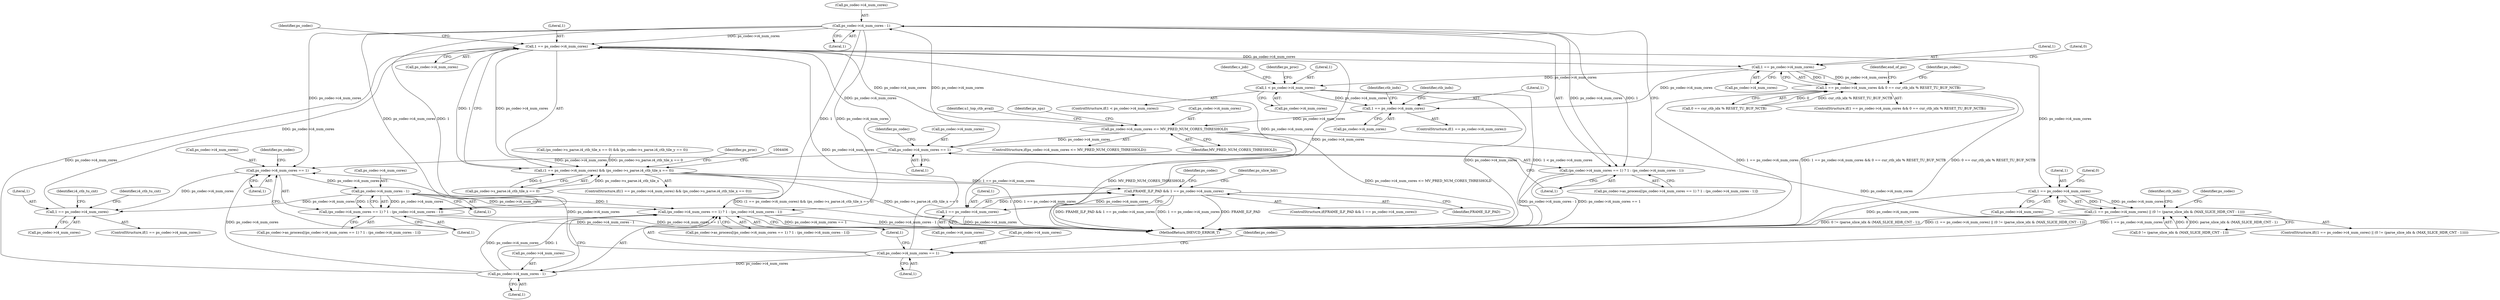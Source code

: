 digraph "0_Android_2b9fb0c2074d370a254b35e2489de2d94943578d@pointer" {
"1003140" [label="(Call,ps_codec->i4_num_cores - 1)"];
"1003134" [label="(Call,ps_codec->i4_num_cores == 1)"];
"1002592" [label="(Call,ps_codec->i4_num_cores <= MV_PRED_NUM_CORES_THRESHOLD)"];
"1002296" [label="(Call,1 == ps_codec->i4_num_cores)"];
"1001356" [label="(Call,1 < ps_codec->i4_num_cores)"];
"1001050" [label="(Call,1 == ps_codec->i4_num_cores)"];
"1004369" [label="(Call,1 == ps_codec->i4_num_cores)"];
"1003525" [label="(Call,1 == ps_codec->i4_num_cores)"];
"1003486" [label="(Call,ps_codec->i4_num_cores - 1)"];
"1003480" [label="(Call,ps_codec->i4_num_cores == 1)"];
"1003140" [label="(Call,ps_codec->i4_num_cores - 1)"];
"1002879" [label="(Call,ps_codec->i4_num_cores == 1)"];
"1002885" [label="(Call,ps_codec->i4_num_cores - 1)"];
"1002878" [label="(Call,(ps_codec->i4_num_cores == 1) ? 1 : (ps_codec->i4_num_cores - 1))"];
"1003133" [label="(Call,(ps_codec->i4_num_cores == 1) ? 1 : (ps_codec->i4_num_cores - 1))"];
"1003479" [label="(Call,(ps_codec->i4_num_cores == 1) ? 1 : (ps_codec->i4_num_cores - 1))"];
"1001049" [label="(Call,1 == ps_codec->i4_num_cores && 0 == cur_ctb_idx % RESET_TU_BUF_NCTB)"];
"1004368" [label="(Call,(1 == ps_codec->i4_num_cores) && (ps_codec->s_parse.i4_ctb_tile_x == 0))"];
"1004546" [label="(Call,FRAME_ILF_PAD && 1 == ps_codec->i4_num_cores)"];
"1004475" [label="(Call,1 == ps_codec->i4_num_cores)"];
"1004474" [label="(Call,(1 == ps_codec->i4_num_cores) || (0 != (parse_slice_idx & (MAX_SLICE_HDR_CNT - 1))))"];
"1004548" [label="(Call,1 == ps_codec->i4_num_cores)"];
"1003141" [label="(Call,ps_codec->i4_num_cores)"];
"1004374" [label="(Call,ps_codec->s_parse.i4_ctb_tile_x == 0)"];
"1002874" [label="(Call,ps_codec->as_process[(ps_codec->i4_num_cores == 1) ? 1 : (ps_codec->i4_num_cores - 1)])"];
"1000914" [label="(Call,(ps_codec->s_parse.i4_ctb_tile_x == 0) && (ps_codec->s_parse.i4_ctb_tile_y == 0))"];
"1002591" [label="(ControlStructure,if(ps_codec->i4_num_cores <= MV_PRED_NUM_CORES_THRESHOLD))"];
"1001049" [label="(Call,1 == ps_codec->i4_num_cores && 0 == cur_ctb_idx % RESET_TU_BUF_NCTB)"];
"1003490" [label="(Literal,1)"];
"1002880" [label="(Call,ps_codec->i4_num_cores)"];
"1001357" [label="(Literal,1)"];
"1002593" [label="(Call,ps_codec->i4_num_cores)"];
"1003488" [label="(Identifier,ps_codec)"];
"1001052" [label="(Call,ps_codec->i4_num_cores)"];
"1004839" [label="(Identifier,ps_codec)"];
"1002879" [label="(Call,ps_codec->i4_num_cores == 1)"];
"1002454" [label="(Identifier,ctb_indx)"];
"1001366" [label="(Identifier,s_job)"];
"1001064" [label="(Identifier,ps_codec)"];
"1003139" [label="(Literal,1)"];
"1004473" [label="(ControlStructure,if((1 == ps_codec->i4_num_cores) || (0 != (parse_slice_idx & (MAX_SLICE_HDR_CNT - 1)))))"];
"1004384" [label="(Identifier,ps_proc)"];
"1001051" [label="(Literal,1)"];
"1004557" [label="(Identifier,ps_slice_hdr)"];
"1004491" [label="(Identifier,ps_codec)"];
"1002600" [label="(Identifier,u1_top_ctb_avail)"];
"1001356" [label="(Call,1 < ps_codec->i4_num_cores)"];
"1003480" [label="(Call,ps_codec->i4_num_cores == 1)"];
"1003133" [label="(Call,(ps_codec->i4_num_cores == 1) ? 1 : (ps_codec->i4_num_cores - 1))"];
"1004377" [label="(Identifier,ps_codec)"];
"1003479" [label="(Call,(ps_codec->i4_num_cores == 1) ? 1 : (ps_codec->i4_num_cores - 1))"];
"1002883" [label="(Literal,1)"];
"1003144" [label="(Literal,1)"];
"1003485" [label="(Literal,1)"];
"1003484" [label="(Literal,1)"];
"1001355" [label="(ControlStructure,if(1 < ps_codec->i4_num_cores))"];
"1002596" [label="(Identifier,MV_PRED_NUM_CORES_THRESHOLD)"];
"1004371" [label="(Call,ps_codec->i4_num_cores)"];
"1002887" [label="(Identifier,ps_codec)"];
"1003135" [label="(Call,ps_codec->i4_num_cores)"];
"1002296" [label="(Call,1 == ps_codec->i4_num_cores)"];
"1002878" [label="(Call,(ps_codec->i4_num_cores == 1) ? 1 : (ps_codec->i4_num_cores - 1))"];
"1003481" [label="(Call,ps_codec->i4_num_cores)"];
"1002886" [label="(Call,ps_codec->i4_num_cores)"];
"1004370" [label="(Literal,1)"];
"1004477" [label="(Call,ps_codec->i4_num_cores)"];
"1004475" [label="(Call,1 == ps_codec->i4_num_cores)"];
"1004480" [label="(Call,0 != (parse_slice_idx & (MAX_SLICE_HDR_CNT - 1)))"];
"1003525" [label="(Call,1 == ps_codec->i4_num_cores)"];
"1003142" [label="(Identifier,ps_codec)"];
"1004547" [label="(Identifier,FRAME_ILF_PAD)"];
"1003532" [label="(Identifier,i4_ctb_tu_cnt)"];
"1004549" [label="(Literal,1)"];
"1001358" [label="(Call,ps_codec->i4_num_cores)"];
"1001457" [label="(Identifier,ps_proc)"];
"1003487" [label="(Call,ps_codec->i4_num_cores)"];
"1002297" [label="(Literal,1)"];
"1003475" [label="(Call,ps_codec->as_process[(ps_codec->i4_num_cores == 1) ? 1 : (ps_codec->i4_num_cores - 1)])"];
"1002889" [label="(Literal,1)"];
"1004845" [label="(MethodReturn,IHEVCD_ERROR_T)"];
"1003965" [label="(Identifier,ps_sps)"];
"1003526" [label="(Literal,1)"];
"1002592" [label="(Call,ps_codec->i4_num_cores <= MV_PRED_NUM_CORES_THRESHOLD)"];
"1004367" [label="(ControlStructure,if((1 == ps_codec->i4_num_cores) && (ps_codec->s_parse.i4_ctb_tile_x == 0)))"];
"1003564" [label="(Identifier,i4_ctb_tu_cnt)"];
"1004368" [label="(Call,(1 == ps_codec->i4_num_cores) && (ps_codec->s_parse.i4_ctb_tile_x == 0))"];
"1004476" [label="(Literal,1)"];
"1002298" [label="(Call,ps_codec->i4_num_cores)"];
"1002303" [label="(Identifier,ctb_indx)"];
"1004481" [label="(Literal,0)"];
"1004369" [label="(Call,1 == ps_codec->i4_num_cores)"];
"1004548" [label="(Call,1 == ps_codec->i4_num_cores)"];
"1003134" [label="(Call,ps_codec->i4_num_cores == 1)"];
"1003129" [label="(Call,ps_codec->as_process[(ps_codec->i4_num_cores == 1) ? 1 : (ps_codec->i4_num_cores - 1)])"];
"1001048" [label="(ControlStructure,if(1 == ps_codec->i4_num_cores && 0 == cur_ctb_idx % RESET_TU_BUF_NCTB))"];
"1004546" [label="(Call,FRAME_ILF_PAD && 1 == ps_codec->i4_num_cores)"];
"1004550" [label="(Call,ps_codec->i4_num_cores)"];
"1003527" [label="(Call,ps_codec->i4_num_cores)"];
"1001080" [label="(Identifier,end_of_pic)"];
"1002885" [label="(Call,ps_codec->i4_num_cores - 1)"];
"1001055" [label="(Call,0 == cur_ctb_idx % RESET_TU_BUF_NCTB)"];
"1003524" [label="(ControlStructure,if(1 == ps_codec->i4_num_cores))"];
"1003138" [label="(Literal,1)"];
"1004500" [label="(Identifier,ctb_indx)"];
"1001056" [label="(Literal,0)"];
"1003486" [label="(Call,ps_codec->i4_num_cores - 1)"];
"1004474" [label="(Call,(1 == ps_codec->i4_num_cores) || (0 != (parse_slice_idx & (MAX_SLICE_HDR_CNT - 1))))"];
"1003140" [label="(Call,ps_codec->i4_num_cores - 1)"];
"1004545" [label="(ControlStructure,if(FRAME_ILF_PAD && 1 == ps_codec->i4_num_cores))"];
"1002884" [label="(Literal,1)"];
"1002295" [label="(ControlStructure,if(1 == ps_codec->i4_num_cores))"];
"1001050" [label="(Call,1 == ps_codec->i4_num_cores)"];
"1003140" -> "1003133"  [label="AST: "];
"1003140" -> "1003144"  [label="CFG: "];
"1003141" -> "1003140"  [label="AST: "];
"1003144" -> "1003140"  [label="AST: "];
"1003133" -> "1003140"  [label="CFG: "];
"1003140" -> "1002878"  [label="DDG: ps_codec->i4_num_cores"];
"1003140" -> "1002878"  [label="DDG: 1"];
"1003140" -> "1003133"  [label="DDG: ps_codec->i4_num_cores"];
"1003140" -> "1003133"  [label="DDG: 1"];
"1003134" -> "1003140"  [label="DDG: ps_codec->i4_num_cores"];
"1003140" -> "1003480"  [label="DDG: ps_codec->i4_num_cores"];
"1003140" -> "1003479"  [label="DDG: ps_codec->i4_num_cores"];
"1003140" -> "1003479"  [label="DDG: 1"];
"1003140" -> "1004369"  [label="DDG: ps_codec->i4_num_cores"];
"1003134" -> "1003133"  [label="AST: "];
"1003134" -> "1003138"  [label="CFG: "];
"1003135" -> "1003134"  [label="AST: "];
"1003138" -> "1003134"  [label="AST: "];
"1003139" -> "1003134"  [label="CFG: "];
"1003142" -> "1003134"  [label="CFG: "];
"1002592" -> "1003134"  [label="DDG: ps_codec->i4_num_cores"];
"1003134" -> "1003480"  [label="DDG: ps_codec->i4_num_cores"];
"1003134" -> "1004369"  [label="DDG: ps_codec->i4_num_cores"];
"1002592" -> "1002591"  [label="AST: "];
"1002592" -> "1002596"  [label="CFG: "];
"1002593" -> "1002592"  [label="AST: "];
"1002596" -> "1002592"  [label="AST: "];
"1002600" -> "1002592"  [label="CFG: "];
"1003965" -> "1002592"  [label="CFG: "];
"1002592" -> "1004845"  [label="DDG: ps_codec->i4_num_cores <= MV_PRED_NUM_CORES_THRESHOLD"];
"1002592" -> "1004845"  [label="DDG: MV_PRED_NUM_CORES_THRESHOLD"];
"1002296" -> "1002592"  [label="DDG: ps_codec->i4_num_cores"];
"1002592" -> "1002879"  [label="DDG: ps_codec->i4_num_cores"];
"1002592" -> "1004369"  [label="DDG: ps_codec->i4_num_cores"];
"1002296" -> "1002295"  [label="AST: "];
"1002296" -> "1002298"  [label="CFG: "];
"1002297" -> "1002296"  [label="AST: "];
"1002298" -> "1002296"  [label="AST: "];
"1002303" -> "1002296"  [label="CFG: "];
"1002454" -> "1002296"  [label="CFG: "];
"1001356" -> "1002296"  [label="DDG: ps_codec->i4_num_cores"];
"1001050" -> "1002296"  [label="DDG: ps_codec->i4_num_cores"];
"1001356" -> "1001355"  [label="AST: "];
"1001356" -> "1001358"  [label="CFG: "];
"1001357" -> "1001356"  [label="AST: "];
"1001358" -> "1001356"  [label="AST: "];
"1001366" -> "1001356"  [label="CFG: "];
"1001457" -> "1001356"  [label="CFG: "];
"1001356" -> "1004845"  [label="DDG: 1 < ps_codec->i4_num_cores"];
"1001356" -> "1004845"  [label="DDG: ps_codec->i4_num_cores"];
"1001050" -> "1001356"  [label="DDG: ps_codec->i4_num_cores"];
"1001050" -> "1001049"  [label="AST: "];
"1001050" -> "1001052"  [label="CFG: "];
"1001051" -> "1001050"  [label="AST: "];
"1001052" -> "1001050"  [label="AST: "];
"1001056" -> "1001050"  [label="CFG: "];
"1001049" -> "1001050"  [label="CFG: "];
"1001050" -> "1001049"  [label="DDG: 1"];
"1001050" -> "1001049"  [label="DDG: ps_codec->i4_num_cores"];
"1004369" -> "1001050"  [label="DDG: ps_codec->i4_num_cores"];
"1004369" -> "1004368"  [label="AST: "];
"1004369" -> "1004371"  [label="CFG: "];
"1004370" -> "1004369"  [label="AST: "];
"1004371" -> "1004369"  [label="AST: "];
"1004377" -> "1004369"  [label="CFG: "];
"1004368" -> "1004369"  [label="CFG: "];
"1004369" -> "1004845"  [label="DDG: ps_codec->i4_num_cores"];
"1004369" -> "1004368"  [label="DDG: 1"];
"1004369" -> "1004368"  [label="DDG: ps_codec->i4_num_cores"];
"1003525" -> "1004369"  [label="DDG: ps_codec->i4_num_cores"];
"1002879" -> "1004369"  [label="DDG: ps_codec->i4_num_cores"];
"1002885" -> "1004369"  [label="DDG: ps_codec->i4_num_cores"];
"1004369" -> "1004475"  [label="DDG: ps_codec->i4_num_cores"];
"1004369" -> "1004548"  [label="DDG: ps_codec->i4_num_cores"];
"1003525" -> "1003524"  [label="AST: "];
"1003525" -> "1003527"  [label="CFG: "];
"1003526" -> "1003525"  [label="AST: "];
"1003527" -> "1003525"  [label="AST: "];
"1003532" -> "1003525"  [label="CFG: "];
"1003564" -> "1003525"  [label="CFG: "];
"1003486" -> "1003525"  [label="DDG: ps_codec->i4_num_cores"];
"1003480" -> "1003525"  [label="DDG: ps_codec->i4_num_cores"];
"1003486" -> "1003479"  [label="AST: "];
"1003486" -> "1003490"  [label="CFG: "];
"1003487" -> "1003486"  [label="AST: "];
"1003490" -> "1003486"  [label="AST: "];
"1003479" -> "1003486"  [label="CFG: "];
"1003486" -> "1002878"  [label="DDG: ps_codec->i4_num_cores"];
"1003486" -> "1002878"  [label="DDG: 1"];
"1003486" -> "1003479"  [label="DDG: ps_codec->i4_num_cores"];
"1003486" -> "1003479"  [label="DDG: 1"];
"1003480" -> "1003486"  [label="DDG: ps_codec->i4_num_cores"];
"1003480" -> "1003479"  [label="AST: "];
"1003480" -> "1003484"  [label="CFG: "];
"1003481" -> "1003480"  [label="AST: "];
"1003484" -> "1003480"  [label="AST: "];
"1003485" -> "1003480"  [label="CFG: "];
"1003488" -> "1003480"  [label="CFG: "];
"1002879" -> "1003480"  [label="DDG: ps_codec->i4_num_cores"];
"1002885" -> "1003480"  [label="DDG: ps_codec->i4_num_cores"];
"1002879" -> "1002878"  [label="AST: "];
"1002879" -> "1002883"  [label="CFG: "];
"1002880" -> "1002879"  [label="AST: "];
"1002883" -> "1002879"  [label="AST: "];
"1002884" -> "1002879"  [label="CFG: "];
"1002887" -> "1002879"  [label="CFG: "];
"1002879" -> "1002885"  [label="DDG: ps_codec->i4_num_cores"];
"1002885" -> "1002878"  [label="AST: "];
"1002885" -> "1002889"  [label="CFG: "];
"1002886" -> "1002885"  [label="AST: "];
"1002889" -> "1002885"  [label="AST: "];
"1002878" -> "1002885"  [label="CFG: "];
"1002885" -> "1002878"  [label="DDG: ps_codec->i4_num_cores"];
"1002885" -> "1002878"  [label="DDG: 1"];
"1002878" -> "1002874"  [label="AST: "];
"1002878" -> "1002884"  [label="CFG: "];
"1002884" -> "1002878"  [label="AST: "];
"1002874" -> "1002878"  [label="CFG: "];
"1002878" -> "1004845"  [label="DDG: ps_codec->i4_num_cores - 1"];
"1002878" -> "1004845"  [label="DDG: ps_codec->i4_num_cores == 1"];
"1003133" -> "1003129"  [label="AST: "];
"1003133" -> "1003139"  [label="CFG: "];
"1003139" -> "1003133"  [label="AST: "];
"1003129" -> "1003133"  [label="CFG: "];
"1003133" -> "1004845"  [label="DDG: ps_codec->i4_num_cores == 1"];
"1003133" -> "1004845"  [label="DDG: ps_codec->i4_num_cores - 1"];
"1003479" -> "1003475"  [label="AST: "];
"1003479" -> "1003485"  [label="CFG: "];
"1003485" -> "1003479"  [label="AST: "];
"1003475" -> "1003479"  [label="CFG: "];
"1003479" -> "1004845"  [label="DDG: ps_codec->i4_num_cores - 1"];
"1003479" -> "1004845"  [label="DDG: ps_codec->i4_num_cores == 1"];
"1001049" -> "1001048"  [label="AST: "];
"1001049" -> "1001055"  [label="CFG: "];
"1001055" -> "1001049"  [label="AST: "];
"1001064" -> "1001049"  [label="CFG: "];
"1001080" -> "1001049"  [label="CFG: "];
"1001049" -> "1004845"  [label="DDG: 1 == ps_codec->i4_num_cores && 0 == cur_ctb_idx % RESET_TU_BUF_NCTB"];
"1001049" -> "1004845"  [label="DDG: 0 == cur_ctb_idx % RESET_TU_BUF_NCTB"];
"1001049" -> "1004845"  [label="DDG: 1 == ps_codec->i4_num_cores"];
"1001055" -> "1001049"  [label="DDG: 0"];
"1001055" -> "1001049"  [label="DDG: cur_ctb_idx % RESET_TU_BUF_NCTB"];
"1004368" -> "1004367"  [label="AST: "];
"1004368" -> "1004374"  [label="CFG: "];
"1004374" -> "1004368"  [label="AST: "];
"1004384" -> "1004368"  [label="CFG: "];
"1004406" -> "1004368"  [label="CFG: "];
"1004368" -> "1004845"  [label="DDG: (1 == ps_codec->i4_num_cores) && (ps_codec->s_parse.i4_ctb_tile_x == 0)"];
"1004368" -> "1004845"  [label="DDG: ps_codec->s_parse.i4_ctb_tile_x == 0"];
"1004368" -> "1004845"  [label="DDG: 1 == ps_codec->i4_num_cores"];
"1004374" -> "1004368"  [label="DDG: ps_codec->s_parse.i4_ctb_tile_x"];
"1004374" -> "1004368"  [label="DDG: 0"];
"1000914" -> "1004368"  [label="DDG: ps_codec->s_parse.i4_ctb_tile_x == 0"];
"1004368" -> "1004546"  [label="DDG: 1 == ps_codec->i4_num_cores"];
"1004546" -> "1004545"  [label="AST: "];
"1004546" -> "1004547"  [label="CFG: "];
"1004546" -> "1004548"  [label="CFG: "];
"1004547" -> "1004546"  [label="AST: "];
"1004548" -> "1004546"  [label="AST: "];
"1004557" -> "1004546"  [label="CFG: "];
"1004839" -> "1004546"  [label="CFG: "];
"1004546" -> "1004845"  [label="DDG: 1 == ps_codec->i4_num_cores"];
"1004546" -> "1004845"  [label="DDG: FRAME_ILF_PAD"];
"1004546" -> "1004845"  [label="DDG: FRAME_ILF_PAD && 1 == ps_codec->i4_num_cores"];
"1004548" -> "1004546"  [label="DDG: 1"];
"1004548" -> "1004546"  [label="DDG: ps_codec->i4_num_cores"];
"1004475" -> "1004474"  [label="AST: "];
"1004475" -> "1004477"  [label="CFG: "];
"1004476" -> "1004475"  [label="AST: "];
"1004477" -> "1004475"  [label="AST: "];
"1004481" -> "1004475"  [label="CFG: "];
"1004474" -> "1004475"  [label="CFG: "];
"1004475" -> "1004845"  [label="DDG: ps_codec->i4_num_cores"];
"1004475" -> "1004474"  [label="DDG: 1"];
"1004475" -> "1004474"  [label="DDG: ps_codec->i4_num_cores"];
"1004474" -> "1004473"  [label="AST: "];
"1004474" -> "1004480"  [label="CFG: "];
"1004480" -> "1004474"  [label="AST: "];
"1004491" -> "1004474"  [label="CFG: "];
"1004500" -> "1004474"  [label="CFG: "];
"1004474" -> "1004845"  [label="DDG: 1 == ps_codec->i4_num_cores"];
"1004474" -> "1004845"  [label="DDG: 0 != (parse_slice_idx & (MAX_SLICE_HDR_CNT - 1))"];
"1004474" -> "1004845"  [label="DDG: (1 == ps_codec->i4_num_cores) || (0 != (parse_slice_idx & (MAX_SLICE_HDR_CNT - 1)))"];
"1004480" -> "1004474"  [label="DDG: 0"];
"1004480" -> "1004474"  [label="DDG: parse_slice_idx & (MAX_SLICE_HDR_CNT - 1)"];
"1004548" -> "1004550"  [label="CFG: "];
"1004549" -> "1004548"  [label="AST: "];
"1004550" -> "1004548"  [label="AST: "];
"1004548" -> "1004845"  [label="DDG: ps_codec->i4_num_cores"];
}
